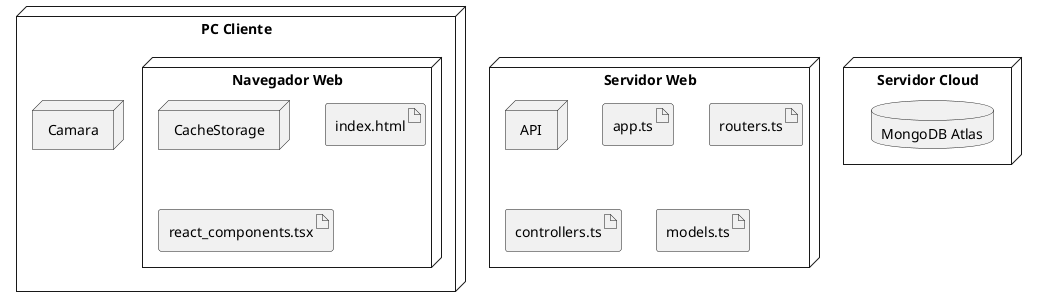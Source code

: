 @startuml

node "PC Cliente" {
node Camara
node "Navegador Web" {
node "CacheStorage"
artifact index.html
artifact react_components.tsx
}
}
node "Servidor Web" {
node API

artifact app.ts
artifact routers.ts
artifact controllers.ts
artifact models.ts

}
node "Servidor Cloud" {
database "MongoDB Atlas"
}
@enduml